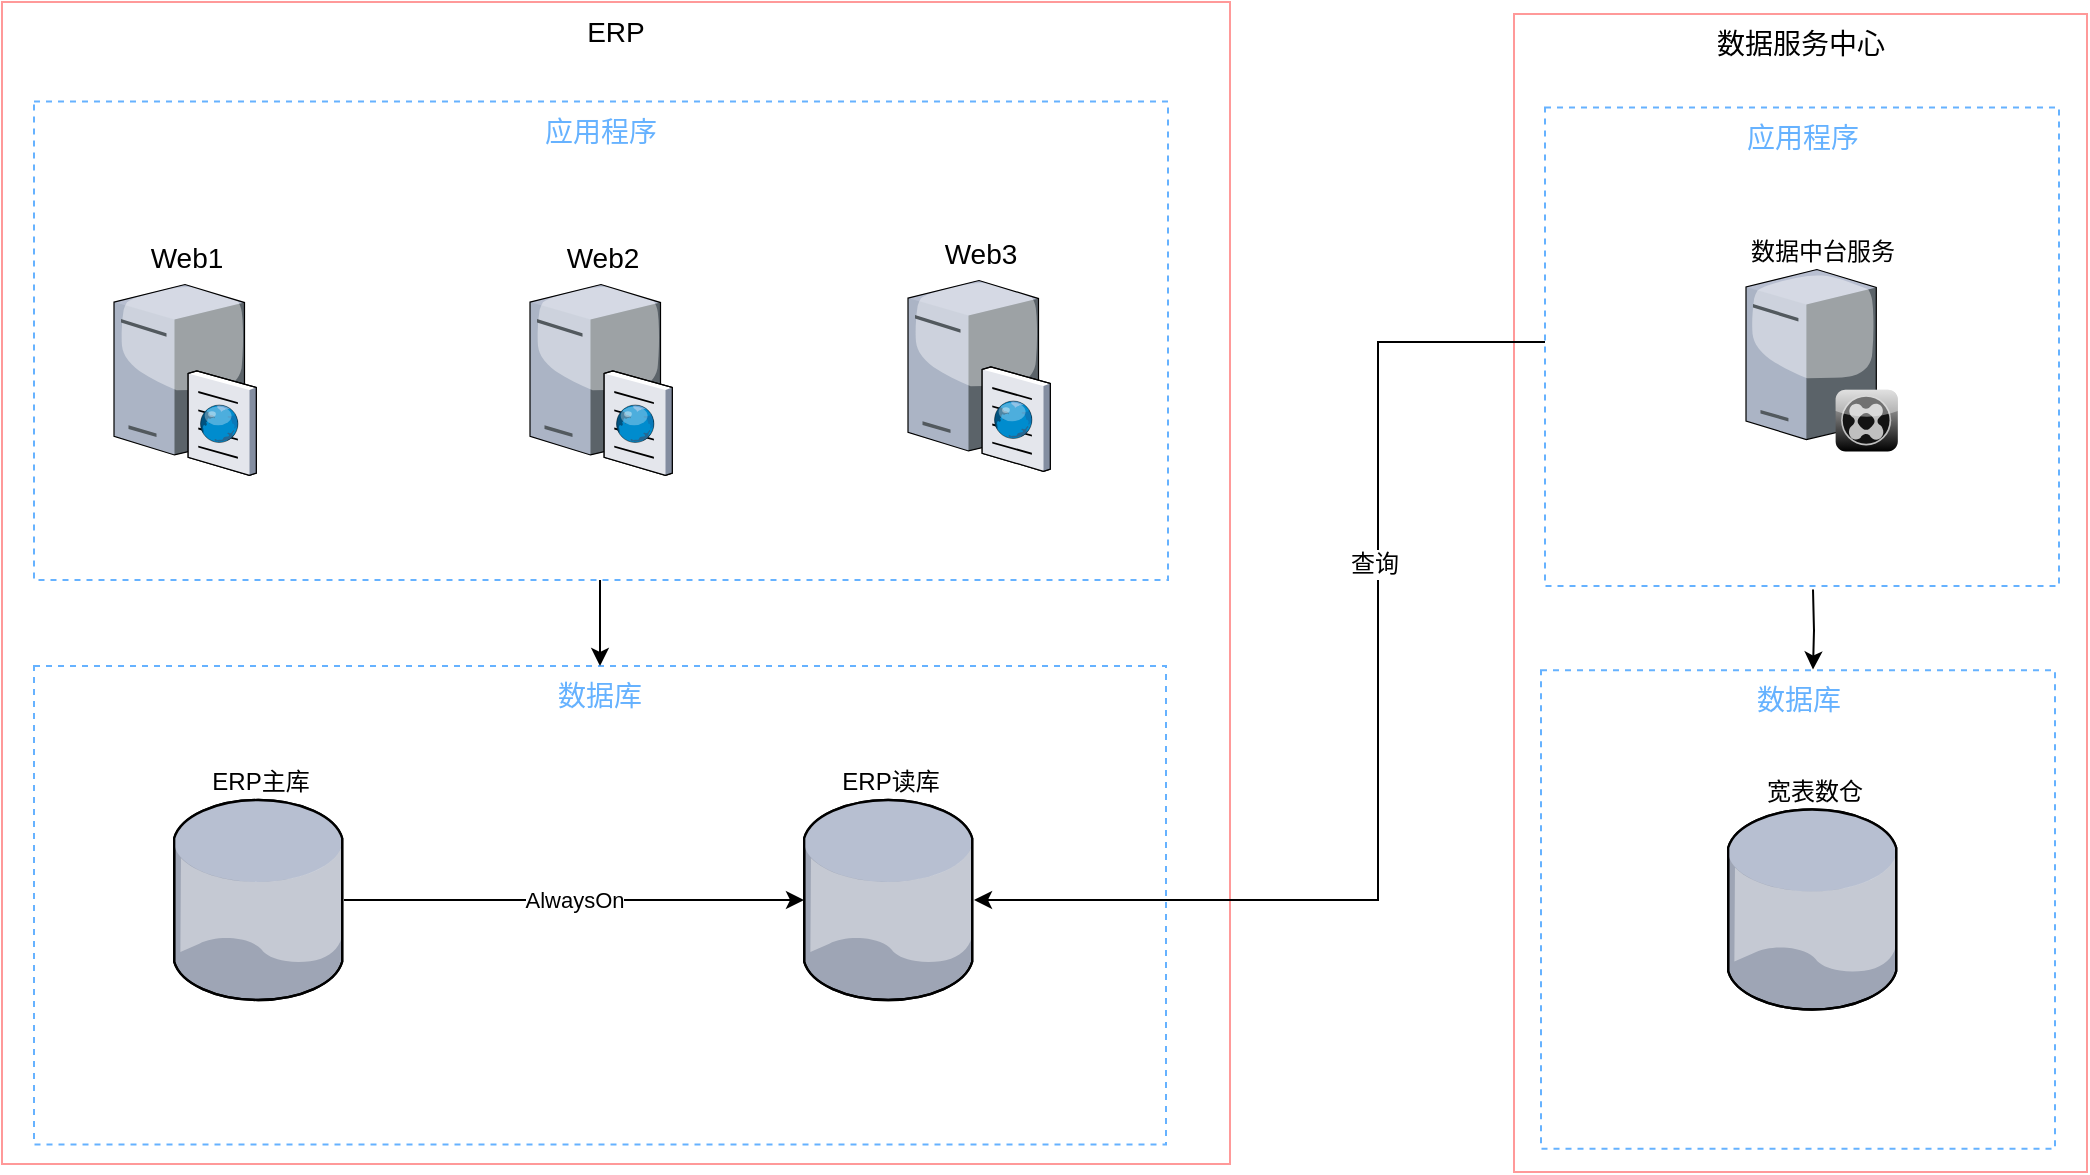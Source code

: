 <mxfile version="12.8.8" type="github">
  <diagram id="TBjvm1PIATsaSXAdLcdS" name="第 2 页">
    <mxGraphModel dx="5140" dy="1141" grid="0" gridSize="10" guides="1" tooltips="1" connect="1" arrows="1" fold="1" page="0" pageScale="1" pageWidth="1827" pageHeight="2169" math="0" shadow="0">
      <root>
        <mxCell id="V59zoM-4W2Mu4GIaogJK-0" />
        <mxCell id="V59zoM-4W2Mu4GIaogJK-1" parent="V59zoM-4W2Mu4GIaogJK-0" />
        <mxCell id="zPZOSiF6azm_roTCE47O-19" value="&lt;span style=&quot;white-space: nowrap&quot;&gt;&lt;font color=&quot;#66b2ff&quot;&gt;数据库&lt;/font&gt;&lt;/span&gt;" style="whiteSpace=wrap;html=1;fillColor=none;fontSize=14;strokeColor=#66B2FF;verticalAlign=top;dashed=1;" parent="V59zoM-4W2Mu4GIaogJK-1" vertex="1">
          <mxGeometry x="-2846.5" y="315.13" width="257" height="239.25" as="geometry" />
        </mxCell>
        <mxCell id="zPZOSiF6azm_roTCE47O-20" value="&lt;span style=&quot;white-space: nowrap&quot;&gt;ERP&lt;/span&gt;" style="whiteSpace=wrap;html=1;fillColor=none;fontSize=14;strokeColor=#FF9999;verticalAlign=top;" parent="V59zoM-4W2Mu4GIaogJK-1" vertex="1">
          <mxGeometry x="-3616" y="-19" width="614" height="581" as="geometry" />
        </mxCell>
        <mxCell id="zPZOSiF6azm_roTCE47O-17" value="&lt;span style=&quot;white-space: nowrap&quot;&gt;&lt;font color=&quot;#66b2ff&quot;&gt;数据库&lt;/font&gt;&lt;/span&gt;" style="whiteSpace=wrap;html=1;fillColor=none;fontSize=14;strokeColor=#66B2FF;verticalAlign=top;dashed=1;" parent="V59zoM-4W2Mu4GIaogJK-1" vertex="1">
          <mxGeometry x="-3600" y="313" width="566" height="239.25" as="geometry" />
        </mxCell>
        <mxCell id="zPZOSiF6azm_roTCE47O-21" value="&lt;span style=&quot;white-space: nowrap&quot;&gt;数据服务中心&lt;/span&gt;" style="whiteSpace=wrap;html=1;fillColor=none;fontSize=14;strokeColor=#FF9999;verticalAlign=top;" parent="V59zoM-4W2Mu4GIaogJK-1" vertex="1">
          <mxGeometry x="-2860" y="-13" width="286.5" height="579" as="geometry" />
        </mxCell>
        <mxCell id="zPZOSiF6azm_roTCE47O-10" style="edgeStyle=orthogonalEdgeStyle;rounded=0;orthogonalLoop=1;jettySize=auto;html=1;entryX=0.5;entryY=0;entryDx=0;entryDy=0;" parent="V59zoM-4W2Mu4GIaogJK-1" source="GlONIpjJUBp3f1nozbKf-0" target="zPZOSiF6azm_roTCE47O-17" edge="1">
          <mxGeometry relative="1" as="geometry">
            <mxPoint x="-3380" y="310" as="targetPoint" />
            <Array as="points">
              <mxPoint x="-3316" y="292" />
            </Array>
          </mxGeometry>
        </mxCell>
        <mxCell id="GlONIpjJUBp3f1nozbKf-0" value="&lt;span style=&quot;white-space: nowrap&quot;&gt;&lt;font color=&quot;#66b2ff&quot;&gt;应用程序&lt;/font&gt;&lt;/span&gt;" style="whiteSpace=wrap;html=1;fillColor=none;fontSize=14;strokeColor=#66B2FF;verticalAlign=top;dashed=1;" parent="V59zoM-4W2Mu4GIaogJK-1" vertex="1">
          <mxGeometry x="-3600" y="30.75" width="567" height="239.25" as="geometry" />
        </mxCell>
        <mxCell id="PVCVJEYe5I6n4Q7_saaV-0" value="Web1" style="verticalLabelPosition=top;aspect=fixed;html=1;verticalAlign=bottom;strokeColor=none;shape=mxgraph.citrix.cache_server;fillColor=#66B2FF;gradientColor=#0066CC;fontSize=14;labelPosition=center;align=center;" parent="V59zoM-4W2Mu4GIaogJK-1" vertex="1">
          <mxGeometry x="-3560" y="120" width="71" height="97.5" as="geometry" />
        </mxCell>
        <mxCell id="GlONIpjJUBp3f1nozbKf-1" value="Web2" style="verticalLabelPosition=top;aspect=fixed;html=1;verticalAlign=bottom;strokeColor=none;shape=mxgraph.citrix.cache_server;fillColor=#66B2FF;gradientColor=#0066CC;fontSize=14;labelPosition=center;align=center;" parent="V59zoM-4W2Mu4GIaogJK-1" vertex="1">
          <mxGeometry x="-3352" y="120" width="71" height="97.5" as="geometry" />
        </mxCell>
        <mxCell id="GlONIpjJUBp3f1nozbKf-2" value="Web3" style="verticalLabelPosition=top;aspect=fixed;html=1;verticalAlign=bottom;strokeColor=none;shape=mxgraph.citrix.cache_server;fillColor=#66B2FF;gradientColor=#0066CC;fontSize=14;labelPosition=center;align=center;" parent="V59zoM-4W2Mu4GIaogJK-1" vertex="1">
          <mxGeometry x="-3163" y="118" width="71" height="97.5" as="geometry" />
        </mxCell>
        <mxCell id="zPZOSiF6azm_roTCE47O-9" value="AlwaysOn" style="edgeStyle=orthogonalEdgeStyle;rounded=0;orthogonalLoop=1;jettySize=auto;html=1;" parent="V59zoM-4W2Mu4GIaogJK-1" source="zPZOSiF6azm_roTCE47O-1" target="zPZOSiF6azm_roTCE47O-2" edge="1">
          <mxGeometry relative="1" as="geometry" />
        </mxCell>
        <mxCell id="zPZOSiF6azm_roTCE47O-1" value="ERP主库" style="verticalLabelPosition=top;aspect=fixed;html=1;verticalAlign=bottom;strokeColor=none;align=center;outlineConnect=0;shape=mxgraph.citrix.database;horizontal=1;labelPosition=center;" parent="V59zoM-4W2Mu4GIaogJK-1" vertex="1">
          <mxGeometry x="-3530" y="380" width="85" height="100" as="geometry" />
        </mxCell>
        <mxCell id="zPZOSiF6azm_roTCE47O-2" value="ERP读库" style="verticalLabelPosition=top;aspect=fixed;html=1;verticalAlign=bottom;strokeColor=none;align=center;outlineConnect=0;shape=mxgraph.citrix.database;labelPosition=center;" parent="V59zoM-4W2Mu4GIaogJK-1" vertex="1">
          <mxGeometry x="-3215" y="380" width="85" height="100" as="geometry" />
        </mxCell>
        <mxCell id="zPZOSiF6azm_roTCE47O-4" value="宽表数仓" style="verticalLabelPosition=top;aspect=fixed;html=1;verticalAlign=bottom;strokeColor=none;align=center;outlineConnect=0;shape=mxgraph.citrix.database;labelPosition=center;" parent="V59zoM-4W2Mu4GIaogJK-1" vertex="1">
          <mxGeometry x="-2753" y="384.75" width="85" height="100" as="geometry" />
        </mxCell>
        <mxCell id="zPZOSiF6azm_roTCE47O-14" style="edgeStyle=orthogonalEdgeStyle;rounded=0;orthogonalLoop=1;jettySize=auto;html=1;exitX=0.5;exitY=1;exitDx=0;exitDy=0;entryX=0.5;entryY=0;entryDx=0;entryDy=0;" parent="V59zoM-4W2Mu4GIaogJK-1" edge="1">
          <mxGeometry relative="1" as="geometry">
            <mxPoint x="-2710.5" y="274.75" as="sourcePoint" />
            <mxPoint x="-2710.5" y="314.75" as="targetPoint" />
          </mxGeometry>
        </mxCell>
        <mxCell id="zPZOSiF6azm_roTCE47O-15" style="edgeStyle=orthogonalEdgeStyle;rounded=0;orthogonalLoop=1;jettySize=auto;html=1;" parent="V59zoM-4W2Mu4GIaogJK-1" source="zPZOSiF6azm_roTCE47O-18" target="zPZOSiF6azm_roTCE47O-2" edge="1">
          <mxGeometry relative="1" as="geometry">
            <mxPoint x="-3080" y="150.375" as="sourcePoint" />
            <Array as="points">
              <mxPoint x="-2928" y="151" />
              <mxPoint x="-2928" y="430" />
            </Array>
          </mxGeometry>
        </mxCell>
        <mxCell id="zPZOSiF6azm_roTCE47O-16" value="查询" style="text;html=1;align=center;verticalAlign=middle;resizable=0;points=[];labelBackgroundColor=#ffffff;" parent="zPZOSiF6azm_roTCE47O-15" vertex="1" connectable="0">
          <mxGeometry x="-0.313" y="-2" relative="1" as="geometry">
            <mxPoint as="offset" />
          </mxGeometry>
        </mxCell>
        <mxCell id="zPZOSiF6azm_roTCE47O-13" value="数据中台服务" style="verticalLabelPosition=top;aspect=fixed;html=1;verticalAlign=bottom;strokeColor=none;align=center;outlineConnect=0;shape=mxgraph.citrix.xenclient_synchronizer;fillColor=#CCCCCC;gradientColor=#000000;gradientDirection=south;labelPosition=center;" parent="V59zoM-4W2Mu4GIaogJK-1" vertex="1">
          <mxGeometry x="-2744" y="114.75" width="76" height="91" as="geometry" />
        </mxCell>
        <mxCell id="zPZOSiF6azm_roTCE47O-18" value="&lt;span style=&quot;white-space: nowrap&quot;&gt;&lt;font color=&quot;#66b2ff&quot;&gt;应用程序&lt;/font&gt;&lt;/span&gt;" style="whiteSpace=wrap;html=1;fillColor=none;fontSize=14;strokeColor=#66B2FF;verticalAlign=top;dashed=1;" parent="V59zoM-4W2Mu4GIaogJK-1" vertex="1">
          <mxGeometry x="-2844.5" y="33.75" width="257" height="239.25" as="geometry" />
        </mxCell>
      </root>
    </mxGraphModel>
  </diagram>
</mxfile>
